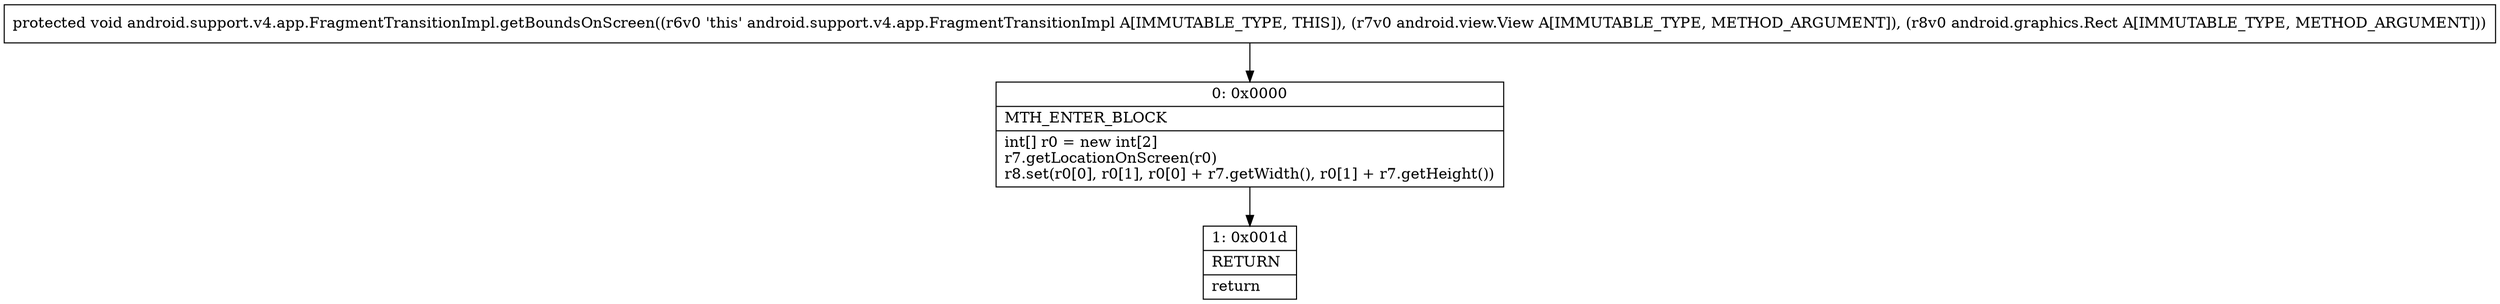 digraph "CFG forandroid.support.v4.app.FragmentTransitionImpl.getBoundsOnScreen(Landroid\/view\/View;Landroid\/graphics\/Rect;)V" {
Node_0 [shape=record,label="{0\:\ 0x0000|MTH_ENTER_BLOCK\l|int[] r0 = new int[2]\lr7.getLocationOnScreen(r0)\lr8.set(r0[0], r0[1], r0[0] + r7.getWidth(), r0[1] + r7.getHeight())\l}"];
Node_1 [shape=record,label="{1\:\ 0x001d|RETURN\l|return\l}"];
MethodNode[shape=record,label="{protected void android.support.v4.app.FragmentTransitionImpl.getBoundsOnScreen((r6v0 'this' android.support.v4.app.FragmentTransitionImpl A[IMMUTABLE_TYPE, THIS]), (r7v0 android.view.View A[IMMUTABLE_TYPE, METHOD_ARGUMENT]), (r8v0 android.graphics.Rect A[IMMUTABLE_TYPE, METHOD_ARGUMENT])) }"];
MethodNode -> Node_0;
Node_0 -> Node_1;
}

